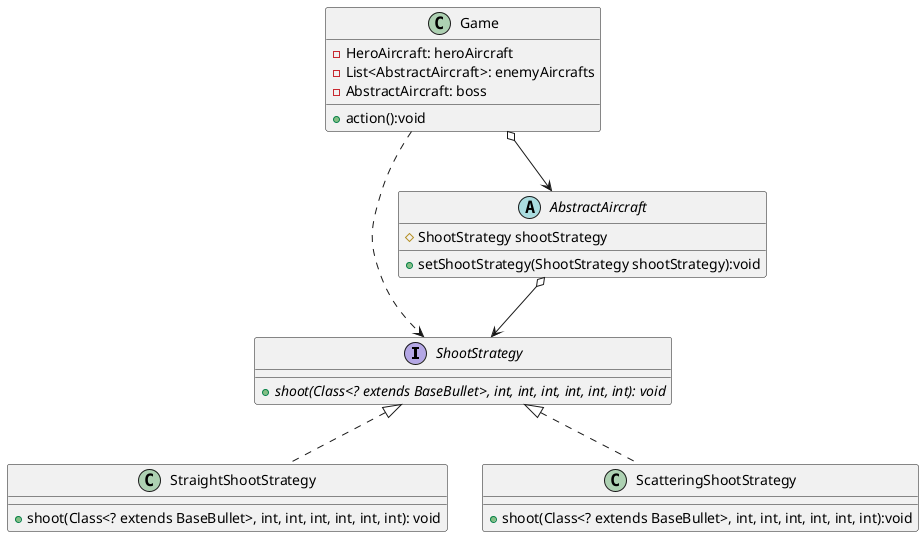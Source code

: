 @startuml

interface ShootStrategy {
    + {abstract} shoot(Class<? extends BaseBullet>, int, int, int, int, int, int): void
}

class StraightShootStrategy {
    + shoot(Class<? extends BaseBullet>, int, int, int, int, int, int): void
}

class ScatteringShootStrategy {
    + shoot(Class<? extends BaseBullet>, int, int, int, int, int, int):void
}

ShootStrategy <|.. ScatteringShootStrategy
ShootStrategy <|.. StraightShootStrategy

abstract class AbstractAircraft {
    # ShootStrategy shootStrategy
    + setShootStrategy(ShootStrategy shootStrategy):void
}

AbstractAircraft o--> ShootStrategy

class Game {
    - HeroAircraft: heroAircraft
    - List<AbstractAircraft>: enemyAircrafts
    - AbstractAircraft: boss
    + action():void
}

Game o--> AbstractAircraft
Game ..> ShootStrategy


@enduml